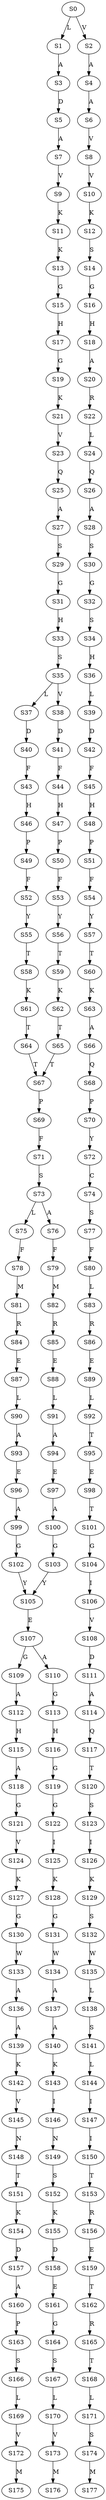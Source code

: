 strict digraph  {
	S0 -> S1 [ label = L ];
	S0 -> S2 [ label = V ];
	S1 -> S3 [ label = A ];
	S2 -> S4 [ label = A ];
	S3 -> S5 [ label = D ];
	S4 -> S6 [ label = A ];
	S5 -> S7 [ label = A ];
	S6 -> S8 [ label = V ];
	S7 -> S9 [ label = V ];
	S8 -> S10 [ label = V ];
	S9 -> S11 [ label = K ];
	S10 -> S12 [ label = K ];
	S11 -> S13 [ label = K ];
	S12 -> S14 [ label = S ];
	S13 -> S15 [ label = G ];
	S14 -> S16 [ label = G ];
	S15 -> S17 [ label = H ];
	S16 -> S18 [ label = H ];
	S17 -> S19 [ label = G ];
	S18 -> S20 [ label = A ];
	S19 -> S21 [ label = K ];
	S20 -> S22 [ label = R ];
	S21 -> S23 [ label = V ];
	S22 -> S24 [ label = L ];
	S23 -> S25 [ label = Q ];
	S24 -> S26 [ label = Q ];
	S25 -> S27 [ label = A ];
	S26 -> S28 [ label = A ];
	S27 -> S29 [ label = S ];
	S28 -> S30 [ label = S ];
	S29 -> S31 [ label = G ];
	S30 -> S32 [ label = G ];
	S31 -> S33 [ label = H ];
	S32 -> S34 [ label = S ];
	S33 -> S35 [ label = S ];
	S34 -> S36 [ label = H ];
	S35 -> S37 [ label = L ];
	S35 -> S38 [ label = V ];
	S36 -> S39 [ label = L ];
	S37 -> S40 [ label = D ];
	S38 -> S41 [ label = D ];
	S39 -> S42 [ label = D ];
	S40 -> S43 [ label = F ];
	S41 -> S44 [ label = F ];
	S42 -> S45 [ label = F ];
	S43 -> S46 [ label = H ];
	S44 -> S47 [ label = H ];
	S45 -> S48 [ label = H ];
	S46 -> S49 [ label = P ];
	S47 -> S50 [ label = P ];
	S48 -> S51 [ label = P ];
	S49 -> S52 [ label = F ];
	S50 -> S53 [ label = F ];
	S51 -> S54 [ label = F ];
	S52 -> S55 [ label = Y ];
	S53 -> S56 [ label = Y ];
	S54 -> S57 [ label = Y ];
	S55 -> S58 [ label = T ];
	S56 -> S59 [ label = T ];
	S57 -> S60 [ label = T ];
	S58 -> S61 [ label = K ];
	S59 -> S62 [ label = K ];
	S60 -> S63 [ label = K ];
	S61 -> S64 [ label = T ];
	S62 -> S65 [ label = T ];
	S63 -> S66 [ label = A ];
	S64 -> S67 [ label = T ];
	S65 -> S67 [ label = T ];
	S66 -> S68 [ label = Q ];
	S67 -> S69 [ label = P ];
	S68 -> S70 [ label = P ];
	S69 -> S71 [ label = F ];
	S70 -> S72 [ label = Y ];
	S71 -> S73 [ label = S ];
	S72 -> S74 [ label = C ];
	S73 -> S75 [ label = L ];
	S73 -> S76 [ label = A ];
	S74 -> S77 [ label = S ];
	S75 -> S78 [ label = F ];
	S76 -> S79 [ label = F ];
	S77 -> S80 [ label = F ];
	S78 -> S81 [ label = M ];
	S79 -> S82 [ label = M ];
	S80 -> S83 [ label = L ];
	S81 -> S84 [ label = R ];
	S82 -> S85 [ label = R ];
	S83 -> S86 [ label = R ];
	S84 -> S87 [ label = E ];
	S85 -> S88 [ label = E ];
	S86 -> S89 [ label = E ];
	S87 -> S90 [ label = L ];
	S88 -> S91 [ label = L ];
	S89 -> S92 [ label = L ];
	S90 -> S93 [ label = A ];
	S91 -> S94 [ label = A ];
	S92 -> S95 [ label = T ];
	S93 -> S96 [ label = E ];
	S94 -> S97 [ label = E ];
	S95 -> S98 [ label = E ];
	S96 -> S99 [ label = A ];
	S97 -> S100 [ label = A ];
	S98 -> S101 [ label = T ];
	S99 -> S102 [ label = G ];
	S100 -> S103 [ label = G ];
	S101 -> S104 [ label = G ];
	S102 -> S105 [ label = Y ];
	S103 -> S105 [ label = Y ];
	S104 -> S106 [ label = I ];
	S105 -> S107 [ label = E ];
	S106 -> S108 [ label = V ];
	S107 -> S109 [ label = G ];
	S107 -> S110 [ label = A ];
	S108 -> S111 [ label = D ];
	S109 -> S112 [ label = A ];
	S110 -> S113 [ label = G ];
	S111 -> S114 [ label = A ];
	S112 -> S115 [ label = H ];
	S113 -> S116 [ label = H ];
	S114 -> S117 [ label = Q ];
	S115 -> S118 [ label = A ];
	S116 -> S119 [ label = G ];
	S117 -> S120 [ label = T ];
	S118 -> S121 [ label = G ];
	S119 -> S122 [ label = G ];
	S120 -> S123 [ label = S ];
	S121 -> S124 [ label = V ];
	S122 -> S125 [ label = I ];
	S123 -> S126 [ label = I ];
	S124 -> S127 [ label = K ];
	S125 -> S128 [ label = K ];
	S126 -> S129 [ label = K ];
	S127 -> S130 [ label = G ];
	S128 -> S131 [ label = G ];
	S129 -> S132 [ label = S ];
	S130 -> S133 [ label = W ];
	S131 -> S134 [ label = W ];
	S132 -> S135 [ label = W ];
	S133 -> S136 [ label = A ];
	S134 -> S137 [ label = A ];
	S135 -> S138 [ label = L ];
	S136 -> S139 [ label = A ];
	S137 -> S140 [ label = A ];
	S138 -> S141 [ label = S ];
	S139 -> S142 [ label = K ];
	S140 -> S143 [ label = K ];
	S141 -> S144 [ label = L ];
	S142 -> S145 [ label = V ];
	S143 -> S146 [ label = I ];
	S144 -> S147 [ label = I ];
	S145 -> S148 [ label = N ];
	S146 -> S149 [ label = N ];
	S147 -> S150 [ label = I ];
	S148 -> S151 [ label = T ];
	S149 -> S152 [ label = S ];
	S150 -> S153 [ label = T ];
	S151 -> S154 [ label = K ];
	S152 -> S155 [ label = K ];
	S153 -> S156 [ label = R ];
	S154 -> S157 [ label = D ];
	S155 -> S158 [ label = D ];
	S156 -> S159 [ label = E ];
	S157 -> S160 [ label = A ];
	S158 -> S161 [ label = E ];
	S159 -> S162 [ label = T ];
	S160 -> S163 [ label = P ];
	S161 -> S164 [ label = G ];
	S162 -> S165 [ label = R ];
	S163 -> S166 [ label = S ];
	S164 -> S167 [ label = S ];
	S165 -> S168 [ label = T ];
	S166 -> S169 [ label = L ];
	S167 -> S170 [ label = L ];
	S168 -> S171 [ label = L ];
	S169 -> S172 [ label = V ];
	S170 -> S173 [ label = V ];
	S171 -> S174 [ label = S ];
	S172 -> S175 [ label = M ];
	S173 -> S176 [ label = M ];
	S174 -> S177 [ label = M ];
}
